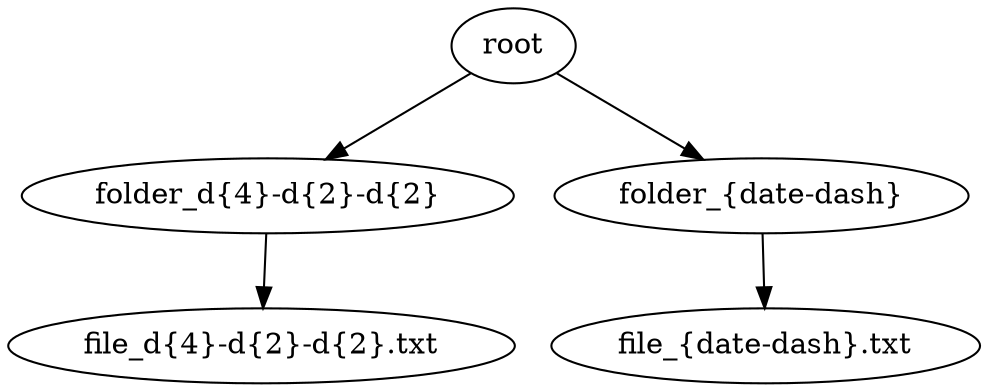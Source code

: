 digraph "Graph" {
	root [description="Root of data classification" regex="^root$" tooltip="root : Root of data classification" type=folder]
	"folder_\d{4}-\d{2}-\d{2}" [tooltip="^folder_\d{4}-\d{2}-\d{2}$


Example: folder_\d{4}-\d{2}-\d{2}"]
	"file_\d{4}-\d{2}-\d{2}.txt" [tooltip="^file_\d{4}-\d{2}-\d{2}.txt$


Example: file_\d{4}-\d{2}-\d{2}.txt"]
	root -> "folder_{date-dash}"
	"folder_{date-dash}" -> "file_{date-dash}.txt"
	root -> "folder_\d{4}-\d{2}-\d{2}"
	"folder_\d{4}-\d{2}-\d{2}" -> "file_\d{4}-\d{2}-\d{2}.txt"
}
